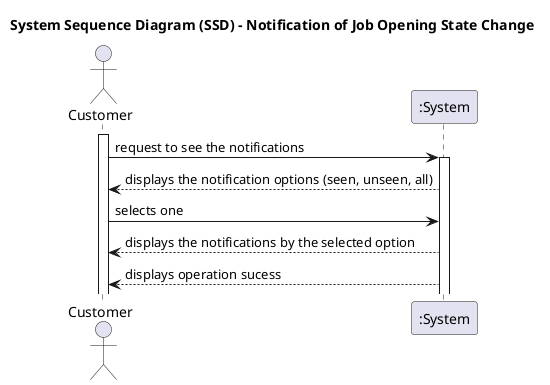 @startuml
title System Sequence Diagram (SSD) - Notification of Job Opening State Change

actor "Customer" as Customer
participant ":System" as System

activate Customer

Customer -> System : request to see the notifications

activate System

System --> Customer: displays the notification options (seen, unseen, all)

Customer -> System: selects one

System --> Customer: displays the notifications by the selected option

System --> Customer: displays operation sucess

@enduml